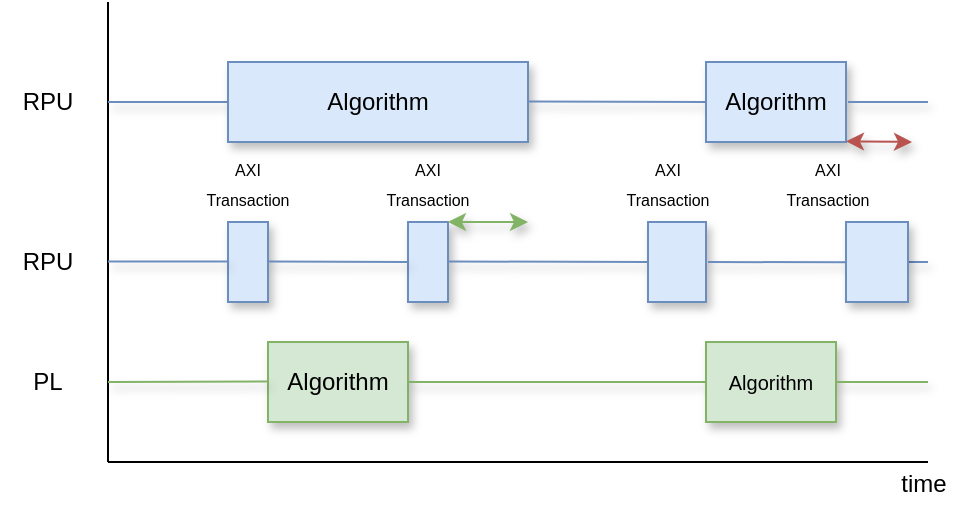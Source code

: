 <mxfile version="13.4.2"><diagram id="5Jst3D2WIx4UcNKtBY_D" name="Page-1"><mxGraphModel dx="645" dy="413" grid="0" gridSize="10" guides="1" tooltips="1" connect="1" arrows="1" fold="1" page="1" pageScale="1" pageWidth="850" pageHeight="1100" math="0" shadow="0"><root><mxCell id="0"/><mxCell id="1" parent="0"/><mxCell id="zwjGQU3yGtckpbaYj_GE-1" value="" style="endArrow=none;html=1;" edge="1" parent="1"><mxGeometry width="50" height="50" relative="1" as="geometry"><mxPoint x="160" y="440" as="sourcePoint"/><mxPoint x="160" y="210" as="targetPoint"/></mxGeometry></mxCell><mxCell id="zwjGQU3yGtckpbaYj_GE-2" value="" style="endArrow=none;html=1;" edge="1" parent="1"><mxGeometry width="50" height="50" relative="1" as="geometry"><mxPoint x="160" y="440" as="sourcePoint"/><mxPoint x="570" y="440" as="targetPoint"/></mxGeometry></mxCell><mxCell id="zwjGQU3yGtckpbaYj_GE-3" value="" style="endArrow=none;html=1;shadow=1;fillColor=#dae8fc;strokeColor=#6c8ebf;" edge="1" parent="1" target="zwjGQU3yGtckpbaYj_GE-4"><mxGeometry width="50" height="50" relative="1" as="geometry"><mxPoint x="160" y="260" as="sourcePoint"/><mxPoint x="220" y="260" as="targetPoint"/></mxGeometry></mxCell><mxCell id="zwjGQU3yGtckpbaYj_GE-4" value="Algorithm" style="rounded=0;whiteSpace=wrap;html=1;shadow=1;fillColor=#dae8fc;strokeColor=#6c8ebf;" vertex="1" parent="1"><mxGeometry x="220" y="240" width="150" height="40" as="geometry"/></mxCell><mxCell id="zwjGQU3yGtckpbaYj_GE-5" value="" style="endArrow=none;html=1;shadow=1;fillColor=#dae8fc;strokeColor=#6c8ebf;entryX=0;entryY=0.5;entryDx=0;entryDy=0;" edge="1" parent="1" target="zwjGQU3yGtckpbaYj_GE-19"><mxGeometry width="50" height="50" relative="1" as="geometry"><mxPoint x="370" y="259.76" as="sourcePoint"/><mxPoint x="430" y="259.76" as="targetPoint"/><Array as="points"/></mxGeometry></mxCell><mxCell id="zwjGQU3yGtckpbaYj_GE-6" value="RPU" style="text;html=1;strokeColor=none;fillColor=none;align=center;verticalAlign=middle;whiteSpace=wrap;rounded=0;shadow=1;" vertex="1" parent="1"><mxGeometry x="110" y="250" width="40" height="20" as="geometry"/></mxCell><mxCell id="zwjGQU3yGtckpbaYj_GE-7" value="Algorithm" style="rounded=0;whiteSpace=wrap;html=1;shadow=1;fillColor=#d5e8d4;strokeColor=#82b366;" vertex="1" parent="1"><mxGeometry x="240" y="380" width="70" height="40" as="geometry"/></mxCell><mxCell id="zwjGQU3yGtckpbaYj_GE-8" value="" style="rounded=0;whiteSpace=wrap;html=1;shadow=1;fillColor=#dae8fc;strokeColor=#6c8ebf;" vertex="1" parent="1"><mxGeometry x="220" y="320" width="20" height="40" as="geometry"/></mxCell><mxCell id="zwjGQU3yGtckpbaYj_GE-9" value="" style="rounded=0;whiteSpace=wrap;html=1;shadow=1;fillColor=#dae8fc;strokeColor=#6c8ebf;" vertex="1" parent="1"><mxGeometry x="310" y="320" width="20" height="40" as="geometry"/></mxCell><mxCell id="zwjGQU3yGtckpbaYj_GE-10" value="" style="endArrow=none;html=1;shadow=1;fillColor=#dae8fc;strokeColor=#6c8ebf;" edge="1" parent="1"><mxGeometry width="50" height="50" relative="1" as="geometry"><mxPoint x="160" y="339.76" as="sourcePoint"/><mxPoint x="220" y="339.76" as="targetPoint"/></mxGeometry></mxCell><mxCell id="zwjGQU3yGtckpbaYj_GE-11" value="" style="endArrow=none;html=1;shadow=1;fillColor=#dae8fc;strokeColor=#6c8ebf;entryX=0;entryY=0.5;entryDx=0;entryDy=0;" edge="1" parent="1" target="zwjGQU3yGtckpbaYj_GE-9"><mxGeometry width="50" height="50" relative="1" as="geometry"><mxPoint x="240" y="339.76" as="sourcePoint"/><mxPoint x="300" y="339.76" as="targetPoint"/></mxGeometry></mxCell><mxCell id="zwjGQU3yGtckpbaYj_GE-12" value="" style="endArrow=none;html=1;shadow=1;fillColor=#dae8fc;strokeColor=#6c8ebf;" edge="1" parent="1"><mxGeometry width="50" height="50" relative="1" as="geometry"><mxPoint x="330" y="339.76" as="sourcePoint"/><mxPoint x="430" y="340" as="targetPoint"/></mxGeometry></mxCell><mxCell id="zwjGQU3yGtckpbaYj_GE-13" value="RPU" style="text;html=1;strokeColor=none;fillColor=none;align=center;verticalAlign=middle;whiteSpace=wrap;rounded=0;shadow=1;" vertex="1" parent="1"><mxGeometry x="110" y="330" width="40" height="20" as="geometry"/></mxCell><mxCell id="zwjGQU3yGtckpbaYj_GE-14" value="PL" style="text;html=1;strokeColor=none;fillColor=none;align=center;verticalAlign=middle;whiteSpace=wrap;rounded=0;shadow=1;" vertex="1" parent="1"><mxGeometry x="110" y="390" width="40" height="20" as="geometry"/></mxCell><mxCell id="zwjGQU3yGtckpbaYj_GE-15" value="&lt;font style=&quot;font-size: 8px&quot;&gt;AXI Transaction&lt;/font&gt;" style="text;html=1;strokeColor=none;fillColor=none;align=center;verticalAlign=middle;whiteSpace=wrap;rounded=0;shadow=1;" vertex="1" parent="1"><mxGeometry x="210" y="290" width="40" height="20" as="geometry"/></mxCell><mxCell id="zwjGQU3yGtckpbaYj_GE-16" value="&lt;font style=&quot;font-size: 8px&quot;&gt;AXI Transaction&lt;/font&gt;" style="text;html=1;strokeColor=none;fillColor=none;align=center;verticalAlign=middle;whiteSpace=wrap;rounded=0;shadow=1;" vertex="1" parent="1"><mxGeometry x="300" y="290" width="40" height="20" as="geometry"/></mxCell><mxCell id="zwjGQU3yGtckpbaYj_GE-17" value="" style="endArrow=none;html=1;shadow=1;fillColor=#d5e8d4;strokeColor=#82b366;" edge="1" parent="1"><mxGeometry width="50" height="50" relative="1" as="geometry"><mxPoint x="160" y="400" as="sourcePoint"/><mxPoint x="240" y="399.76" as="targetPoint"/></mxGeometry></mxCell><mxCell id="zwjGQU3yGtckpbaYj_GE-18" value="" style="endArrow=none;html=1;shadow=1;fillColor=#d5e8d4;strokeColor=#82b366;entryX=0;entryY=0.5;entryDx=0;entryDy=0;" edge="1" parent="1" target="zwjGQU3yGtckpbaYj_GE-22"><mxGeometry width="50" height="50" relative="1" as="geometry"><mxPoint x="310" y="400" as="sourcePoint"/><mxPoint x="430" y="400" as="targetPoint"/></mxGeometry></mxCell><mxCell id="zwjGQU3yGtckpbaYj_GE-19" value="Algorithm" style="rounded=0;whiteSpace=wrap;html=1;shadow=1;fillColor=#dae8fc;strokeColor=#6c8ebf;" vertex="1" parent="1"><mxGeometry x="459" y="240" width="70" height="40" as="geometry"/></mxCell><mxCell id="zwjGQU3yGtckpbaYj_GE-20" value="" style="rounded=0;whiteSpace=wrap;html=1;shadow=1;fillColor=#dae8fc;strokeColor=#6c8ebf;" vertex="1" parent="1"><mxGeometry x="430" y="320" width="29" height="40" as="geometry"/></mxCell><mxCell id="zwjGQU3yGtckpbaYj_GE-22" value="&lt;font style=&quot;font-size: 10px&quot;&gt;Algorithm&lt;/font&gt;" style="rounded=0;whiteSpace=wrap;html=1;shadow=1;fillColor=#d5e8d4;strokeColor=#82b366;" vertex="1" parent="1"><mxGeometry x="459" y="380" width="65" height="40" as="geometry"/></mxCell><mxCell id="zwjGQU3yGtckpbaYj_GE-23" value="" style="endArrow=none;html=1;shadow=1;fillColor=#d5e8d4;strokeColor=#82b366;" edge="1" parent="1"><mxGeometry width="50" height="50" relative="1" as="geometry"><mxPoint x="524" y="400" as="sourcePoint"/><mxPoint x="570" y="400" as="targetPoint"/></mxGeometry></mxCell><mxCell id="zwjGQU3yGtckpbaYj_GE-24" value="" style="endArrow=none;html=1;shadow=1;fillColor=#dae8fc;strokeColor=#6c8ebf;entryX=0.044;entryY=0.504;entryDx=0;entryDy=0;entryPerimeter=0;" edge="1" parent="1" target="zwjGQU3yGtckpbaYj_GE-21"><mxGeometry width="50" height="50" relative="1" as="geometry"><mxPoint x="460" y="340" as="sourcePoint"/><mxPoint x="523" y="340" as="targetPoint"/></mxGeometry></mxCell><mxCell id="zwjGQU3yGtckpbaYj_GE-25" value="" style="endArrow=none;html=1;shadow=1;fillColor=#dae8fc;strokeColor=#6c8ebf;" edge="1" parent="1" source="zwjGQU3yGtckpbaYj_GE-21"><mxGeometry width="50" height="50" relative="1" as="geometry"><mxPoint x="530" y="339.76" as="sourcePoint"/><mxPoint x="570" y="340" as="targetPoint"/></mxGeometry></mxCell><mxCell id="zwjGQU3yGtckpbaYj_GE-26" value="" style="endArrow=none;html=1;shadow=1;fillColor=#dae8fc;strokeColor=#6c8ebf;" edge="1" parent="1"><mxGeometry width="50" height="50" relative="1" as="geometry"><mxPoint x="530" y="260" as="sourcePoint"/><mxPoint x="570" y="260" as="targetPoint"/><Array as="points"/></mxGeometry></mxCell><mxCell id="zwjGQU3yGtckpbaYj_GE-27" value="&lt;font style=&quot;font-size: 8px&quot;&gt;AXI Transaction&lt;/font&gt;" style="text;html=1;strokeColor=none;fillColor=none;align=center;verticalAlign=middle;whiteSpace=wrap;rounded=0;shadow=1;" vertex="1" parent="1"><mxGeometry x="420" y="285" width="40" height="30" as="geometry"/></mxCell><mxCell id="zwjGQU3yGtckpbaYj_GE-28" value="&lt;font style=&quot;font-size: 8px&quot;&gt;AXI Transaction&lt;/font&gt;" style="text;html=1;strokeColor=none;fillColor=none;align=center;verticalAlign=middle;whiteSpace=wrap;rounded=0;shadow=1;" vertex="1" parent="1"><mxGeometry x="500" y="285" width="40" height="30" as="geometry"/></mxCell><mxCell id="zwjGQU3yGtckpbaYj_GE-30" value="" style="endArrow=classic;startArrow=classic;html=1;shadow=1;fillColor=#d5e8d4;strokeColor=#82b366;" edge="1" parent="1"><mxGeometry width="50" height="50" relative="1" as="geometry"><mxPoint x="330" y="320" as="sourcePoint"/><mxPoint x="370" y="320" as="targetPoint"/></mxGeometry></mxCell><mxCell id="zwjGQU3yGtckpbaYj_GE-31" value="" style="endArrow=classic;startArrow=classic;html=1;shadow=1;fillColor=#f8cecc;strokeColor=#b85450;" edge="1" parent="1"><mxGeometry width="50" height="50" relative="1" as="geometry"><mxPoint x="529" y="279.67" as="sourcePoint"/><mxPoint x="562" y="280" as="targetPoint"/></mxGeometry></mxCell><mxCell id="zwjGQU3yGtckpbaYj_GE-32" value="time" style="text;html=1;strokeColor=none;fillColor=none;align=center;verticalAlign=middle;whiteSpace=wrap;rounded=0;shadow=1;" vertex="1" parent="1"><mxGeometry x="548" y="441" width="40" height="20" as="geometry"/></mxCell><mxCell id="zwjGQU3yGtckpbaYj_GE-21" value="" style="rounded=0;whiteSpace=wrap;html=1;shadow=1;fillColor=#dae8fc;strokeColor=#6c8ebf;" vertex="1" parent="1"><mxGeometry x="529" y="320" width="31" height="40" as="geometry"/></mxCell></root></mxGraphModel></diagram></mxfile>